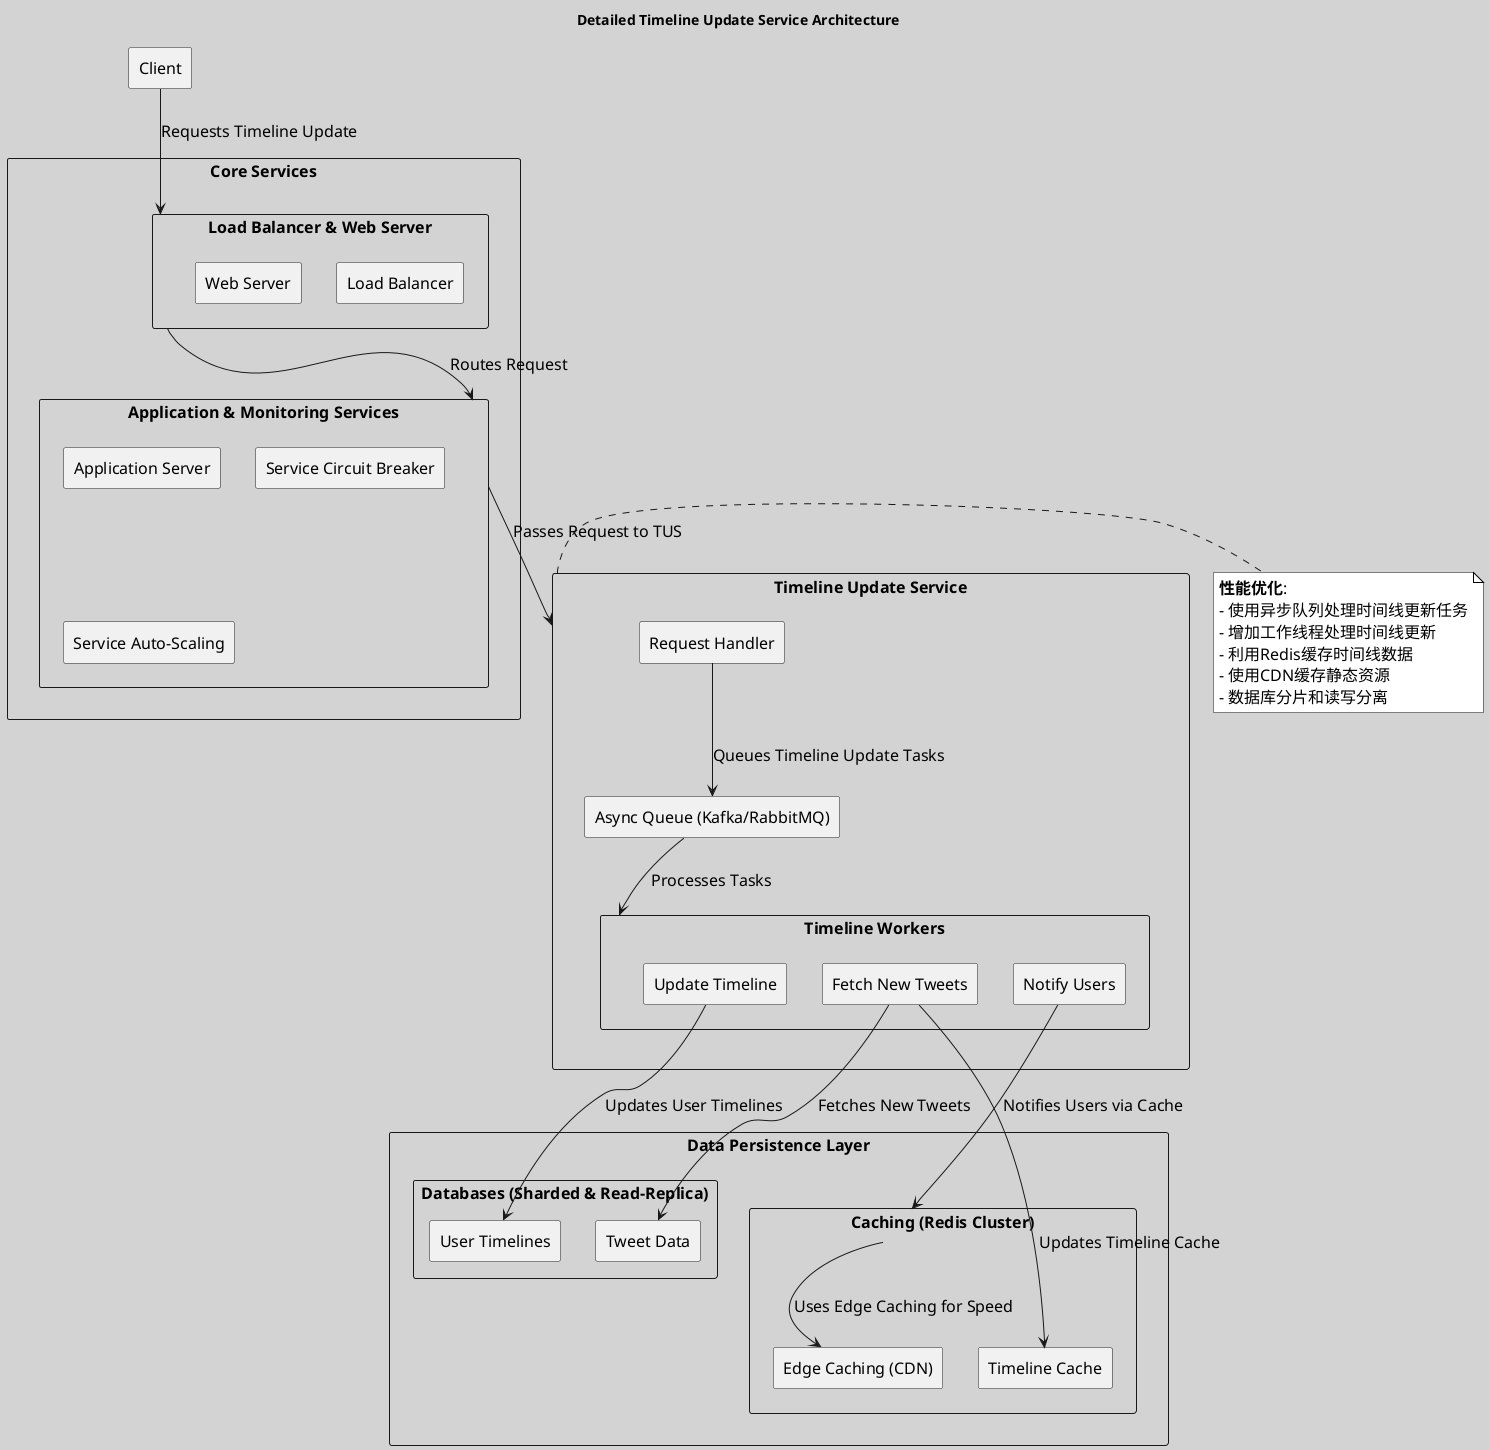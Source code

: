 @startuml

skinparam backgroundColor #D3D3D3
skinparam defaultFontName "Arial"
skinparam defaultFontSize 16
skinparam note {
    BackgroundColor #FFFFFF
        BorderColor #000000
        FontSize 16
        FontName "Arial"
}

title Detailed Timeline Update Service Architecture

rectangle "Client" as Client

rectangle "Core Services" as Core {
    rectangle "Load Balancer & Web Server" as LBWS {
        rectangle "Load Balancer" as LB
            rectangle "Web Server" as WS
    }
    rectangle "Application & Monitoring Services" as AMS {
        rectangle "Application Server" as AS
            rectangle "Service Circuit Breaker" as SCB
            rectangle "Service Auto-Scaling" as SAS
    }
}

rectangle "Timeline Update Service" as TUS {
    rectangle "Request Handler" as RH
        rectangle "Async Queue (Kafka/RabbitMQ)" as AQ
        rectangle "Timeline Workers" as TW {
            rectangle "Fetch New Tweets" as FNT
                rectangle "Update Timeline" as UT
                rectangle "Notify Users" as NU
        }
}

rectangle "Data Persistence Layer" as DPS {
    rectangle "Caching (Redis Cluster)" as Cache {
        rectangle "Timeline Cache" as TC
            rectangle "Edge Caching (CDN)" as EC
    }
    rectangle "Databases (Sharded & Read-Replica)" as DB {
        rectangle "User Timelines" as UTDB
            rectangle "Tweet Data" as TD
    }
}

Client -down-> LBWS : Requests Timeline Update
LBWS -down-> AMS : Routes Request
AMS -down-> TUS : Passes Request to TUS
RH -down-> AQ : Queues Timeline Update Tasks
AQ -down-> TW : Processes Tasks
FNT -down-> TD : Fetches New Tweets
FNT -down-> TC : Updates Timeline Cache
UT -down-> UTDB : Updates User Timelines
NU -down-> Cache : Notifies Users via Cache
Cache -down-> EC : Uses Edge Caching for Speed

note right of TUS
**性能优化**:
- 使用异步队列处理时间线更新任务
- 增加工作线程处理时间线更新
- 利用Redis缓存时间线数据
- 使用CDN缓存静态资源
- 数据库分片和读写分离
end note

@enduml
